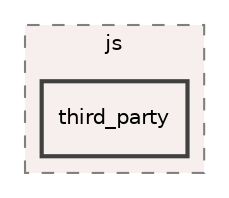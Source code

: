digraph "src/js/third_party"
{
 // LATEX_PDF_SIZE
  edge [fontname="Helvetica",fontsize="10",labelfontname="Helvetica",labelfontsize="10"];
  node [fontname="Helvetica",fontsize="10",shape=record];
  compound=true
  subgraph clusterdir_3dcea8250b5ce8d5bc595fbbad3e8f21 {
    graph [ bgcolor="#f7eeee", pencolor="grey50", style="filled,dashed,", label="js", fontname="Helvetica", fontsize="10", URL="dir_3dcea8250b5ce8d5bc595fbbad3e8f21.html"]
  dir_c561130581b5519b5c35f450634201d6 [shape=box, label="third_party", style="filled,bold,", fillcolor="#f7eeee", color="grey25", URL="dir_c561130581b5519b5c35f450634201d6.html"];
  }
}
